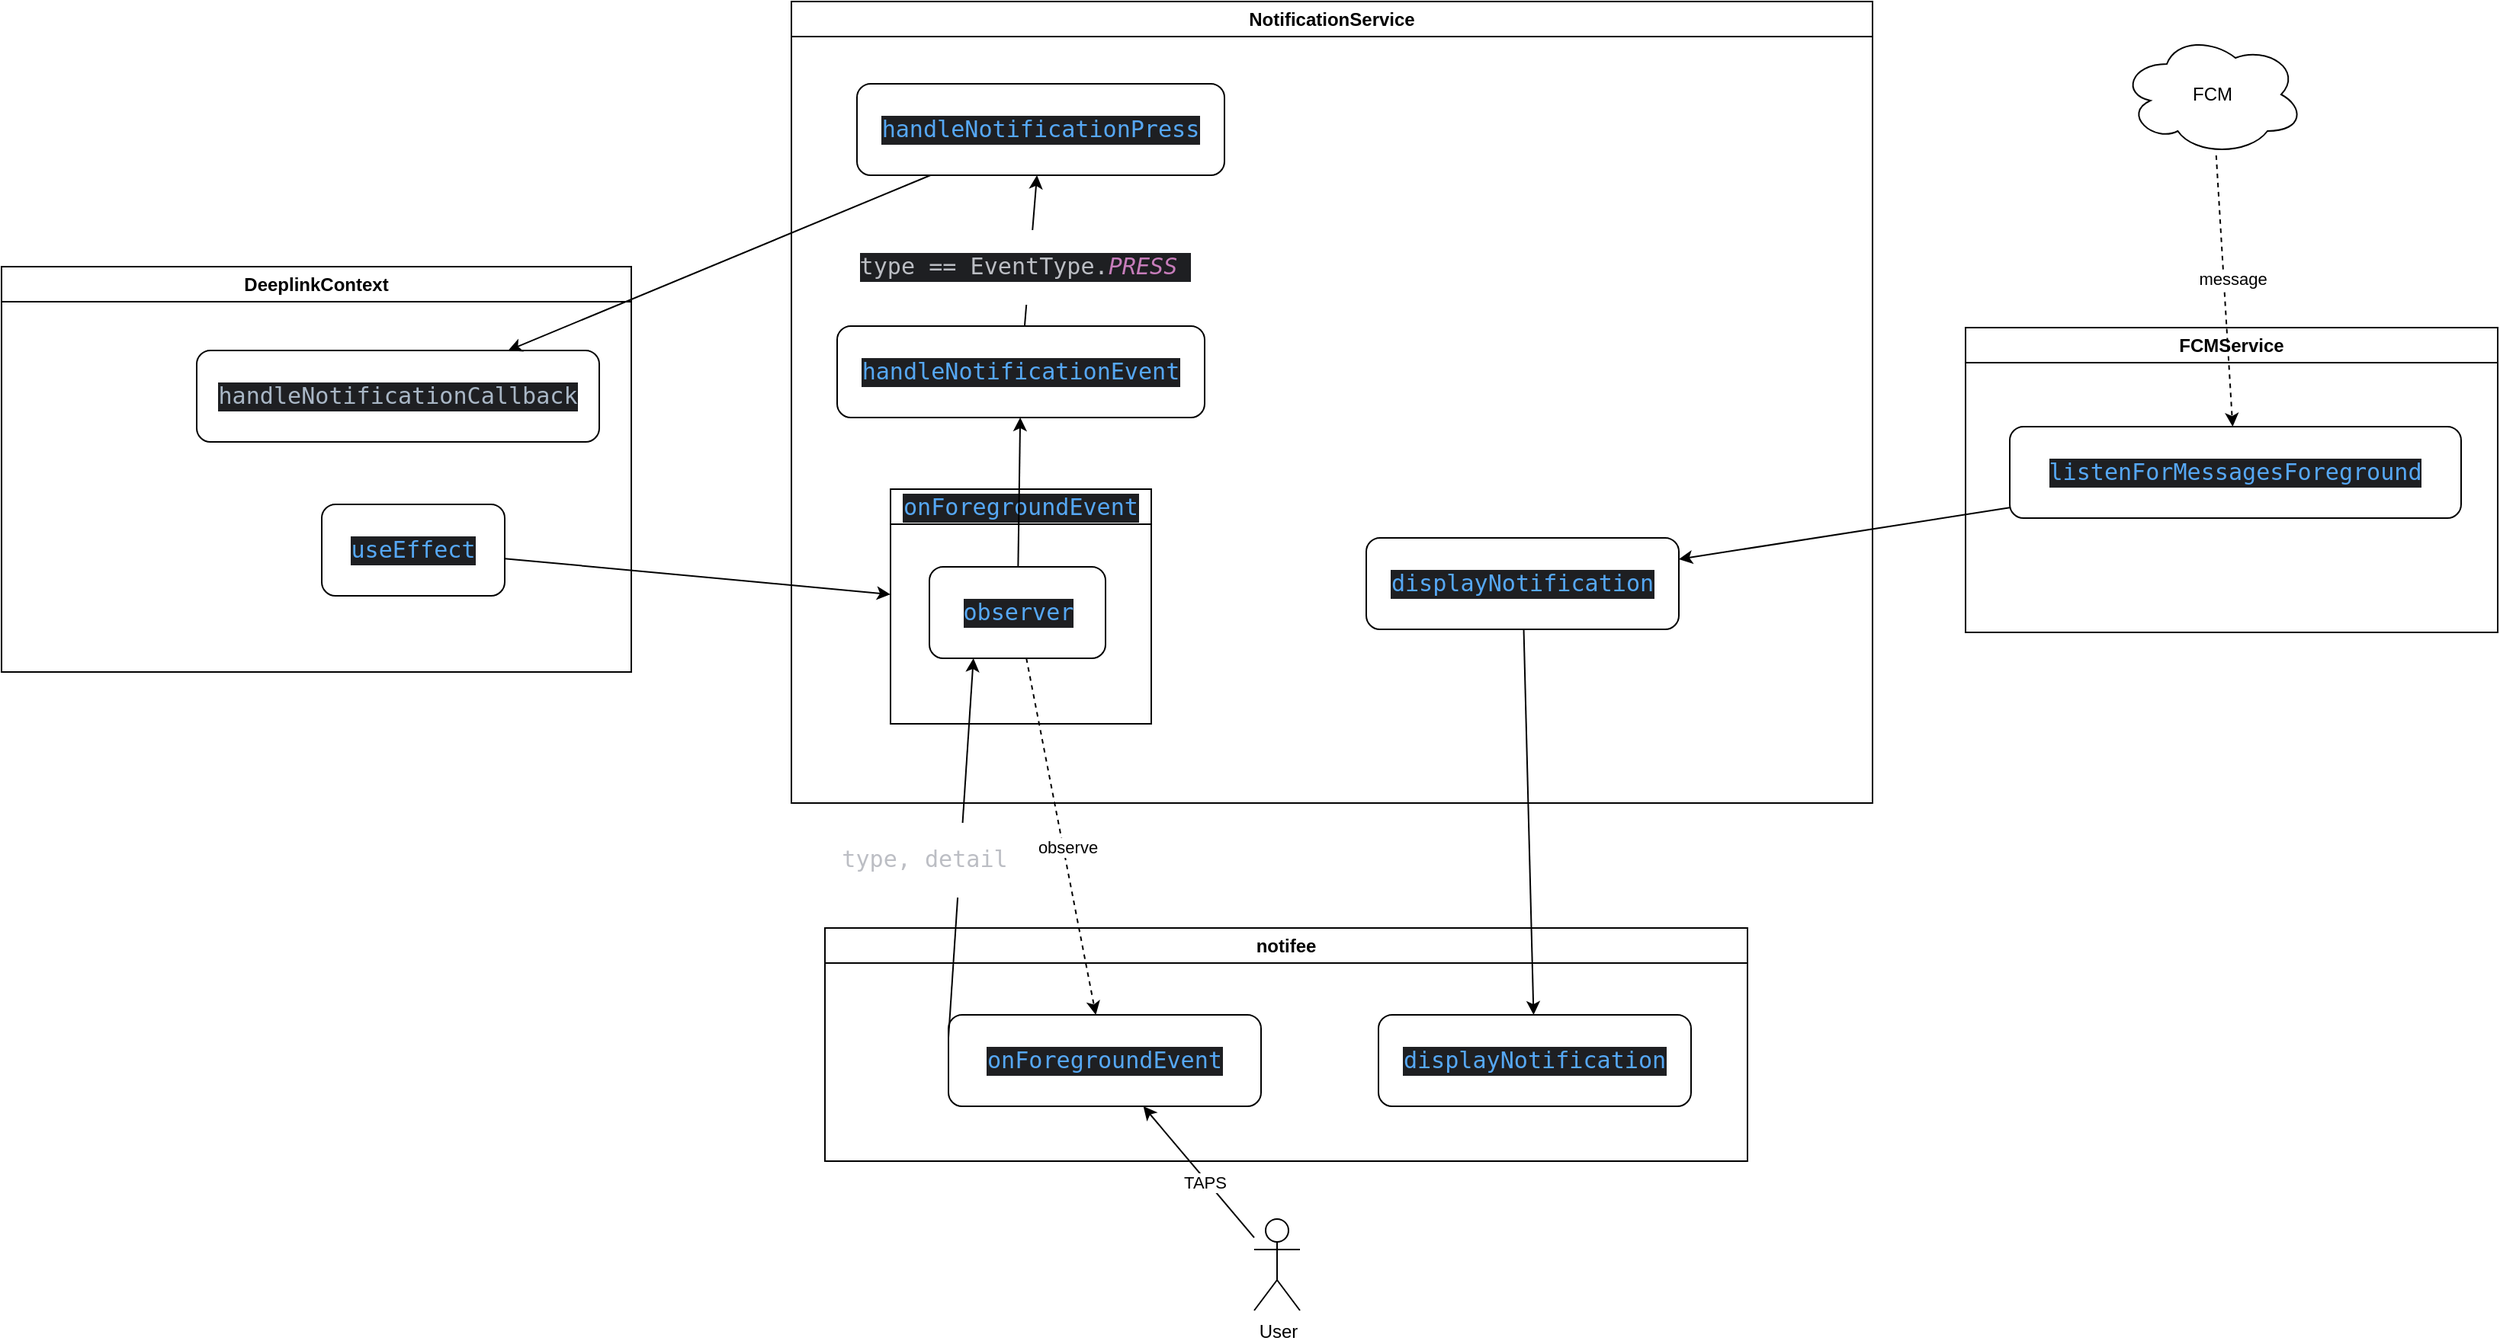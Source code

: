 <mxfile version="20.5.3" type="embed"><diagram id="23iRSUPoRavnBvh4doch" name="Page-1"><mxGraphModel dx="2247" dy="2019" grid="0" gridSize="10" guides="1" tooltips="1" connect="1" arrows="1" fold="1" page="0" pageScale="1" pageWidth="827" pageHeight="1169" math="0" shadow="0"><root><mxCell id="0"/><mxCell id="1" parent="0"/><mxCell id="3" value="NotificationService" style="swimlane;whiteSpace=wrap;html=1;" parent="1" vertex="1"><mxGeometry x="-225" y="-66" width="709" height="526" as="geometry"/></mxCell><mxCell id="5" value="&lt;div style=&quot;background-color:#1e1f22;color:#bcbec4&quot;&gt;&lt;pre style=&quot;font-family:'JetBrains Mono',monospace;font-size:11.3pt;&quot;&gt;&lt;span style=&quot;color:#56a8f5;&quot;&gt;displayNotification&lt;/span&gt;&lt;/pre&gt;&lt;/div&gt;" style="rounded=1;whiteSpace=wrap;html=1;" parent="3" vertex="1"><mxGeometry x="377" y="352" width="205" height="60" as="geometry"/></mxCell><mxCell id="22" value="&lt;pre style=&quot;color: rgb(188, 190, 196); font-size: 11.3pt; font-weight: 400; background-color: rgb(30, 31, 34); font-family: &amp;quot;JetBrains Mono&amp;quot;, monospace;&quot;&gt;&lt;span style=&quot;color: rgb(86, 168, 245);&quot;&gt;onForegroundEvent&lt;/span&gt;&lt;/pre&gt;" style="swimlane;whiteSpace=wrap;html=1;startSize=23;" vertex="1" parent="3"><mxGeometry x="65" y="320" width="171" height="154" as="geometry"/></mxCell><mxCell id="23" value="&lt;div style=&quot;background-color:#1e1f22;color:#bcbec4&quot;&gt;&lt;pre style=&quot;font-family:'JetBrains Mono',monospace;font-size:11.3pt;&quot;&gt;&lt;span style=&quot;color:#56a8f5;&quot;&gt;observer&lt;/span&gt;&lt;/pre&gt;&lt;/div&gt;" style="rounded=1;whiteSpace=wrap;html=1;" vertex="1" parent="22"><mxGeometry x="25.5" y="51" width="115.5" height="60" as="geometry"/></mxCell><mxCell id="29" style="edgeStyle=none;rounded=0;orthogonalLoop=1;jettySize=auto;html=1;" edge="1" parent="3" source="25" target="28"><mxGeometry relative="1" as="geometry"/></mxCell><mxCell id="35" value="&lt;div style=&quot;background-color:#1e1f22;color:#bcbec4&quot;&gt;&lt;pre style=&quot;font-family:'JetBrains Mono',monospace;font-size:11.3pt;&quot;&gt;type == EventType.&lt;span style=&quot;font-size: 11.3pt; color: rgb(199, 125, 187); font-style: italic;&quot;&gt;PRESS&lt;/span&gt; &lt;/pre&gt;&lt;/div&gt;" style="edgeLabel;html=1;align=center;verticalAlign=middle;resizable=0;points=[];" vertex="1" connectable="0" parent="29"><mxGeometry x="-0.238" y="3" relative="1" as="geometry"><mxPoint y="-1" as="offset"/></mxGeometry></mxCell><mxCell id="25" value="&lt;div style=&quot;background-color:#1e1f22;color:#bcbec4&quot;&gt;&lt;pre style=&quot;font-family:'JetBrains Mono',monospace;font-size:11.3pt;&quot;&gt;&lt;div&gt;&lt;pre style=&quot;font-family:'JetBrains Mono',monospace;font-size:11.3pt;&quot;&gt;&lt;span style=&quot;color:#56a8f5;&quot;&gt;handleNotificationEvent&lt;/span&gt;&lt;/pre&gt;&lt;/div&gt;&lt;/pre&gt;&lt;/div&gt;" style="rounded=1;whiteSpace=wrap;html=1;" vertex="1" parent="3"><mxGeometry x="30" y="213" width="241" height="60" as="geometry"/></mxCell><mxCell id="28" value="&lt;div style=&quot;background-color:#1e1f22;color:#bcbec4&quot;&gt;&lt;pre style=&quot;font-family:'JetBrains Mono',monospace;font-size:11.3pt;&quot;&gt;&lt;pre style=&quot;font-family:'JetBrains Mono',monospace;font-size:11.3pt;&quot;&gt;&lt;div&gt;&lt;pre style=&quot;font-family:'JetBrains Mono',monospace;font-size:11.3pt;&quot;&gt;&lt;span style=&quot;color:#56a8f5;&quot;&gt;handleNotificationPress&lt;/span&gt;&lt;/pre&gt;&lt;/div&gt;&lt;/pre&gt;&lt;/pre&gt;&lt;/div&gt;" style="rounded=1;whiteSpace=wrap;html=1;" vertex="1" parent="3"><mxGeometry x="43" y="54" width="241" height="60" as="geometry"/></mxCell><mxCell id="71" style="edgeStyle=none;rounded=0;orthogonalLoop=1;jettySize=auto;html=1;" edge="1" parent="3" source="23" target="25"><mxGeometry relative="1" as="geometry"/></mxCell><mxCell id="4" value="FCMService" style="swimlane;whiteSpace=wrap;html=1;startSize=23;" parent="1" vertex="1"><mxGeometry x="545" y="148" width="349" height="200" as="geometry"/></mxCell><mxCell id="2" value="&lt;div style=&quot;background-color:#1e1f22;color:#bcbec4&quot;&gt;&lt;pre style=&quot;font-family:'JetBrains Mono',monospace;font-size:11.3pt;&quot;&gt;&lt;span style=&quot;color:#56a8f5;&quot;&gt;listenForMessagesForeground&lt;/span&gt;&lt;/pre&gt;&lt;/div&gt;" style="rounded=1;whiteSpace=wrap;html=1;" parent="4" vertex="1"><mxGeometry x="29" y="65" width="296" height="60" as="geometry"/></mxCell><mxCell id="6" value="notifee" style="swimlane;whiteSpace=wrap;html=1;startSize=23;" parent="1" vertex="1"><mxGeometry x="-203" y="542" width="605" height="153" as="geometry"/></mxCell><mxCell id="7" value="&lt;div style=&quot;background-color:#1e1f22;color:#bcbec4&quot;&gt;&lt;pre style=&quot;font-family:'JetBrains Mono',monospace;font-size:11.3pt;&quot;&gt;&lt;span style=&quot;color:#56a8f5;&quot;&gt;displayNotification&lt;/span&gt;&lt;/pre&gt;&lt;/div&gt;" style="rounded=1;whiteSpace=wrap;html=1;" parent="6" vertex="1"><mxGeometry x="363" y="57" width="205" height="60" as="geometry"/></mxCell><mxCell id="19" value="&lt;div style=&quot;background-color:#1e1f22;color:#bcbec4&quot;&gt;&lt;pre style=&quot;font-family:'JetBrains Mono',monospace;font-size:11.3pt;&quot;&gt;&lt;div&gt;&lt;pre style=&quot;font-family:'JetBrains Mono',monospace;font-size:11.3pt;&quot;&gt;&lt;span style=&quot;color:#56a8f5;&quot;&gt;onForegroundEvent&lt;/span&gt;&lt;/pre&gt;&lt;/div&gt;&lt;/pre&gt;&lt;/div&gt;" style="rounded=1;whiteSpace=wrap;html=1;" vertex="1" parent="6"><mxGeometry x="81" y="57" width="205" height="60" as="geometry"/></mxCell><mxCell id="8" style="rounded=0;orthogonalLoop=1;jettySize=auto;html=1;" parent="1" source="5" target="7" edge="1"><mxGeometry relative="1" as="geometry"/></mxCell><mxCell id="10" style="rounded=0;orthogonalLoop=1;jettySize=auto;html=1;dashed=1;" edge="1" parent="1" source="9" target="2"><mxGeometry relative="1" as="geometry"/></mxCell><mxCell id="11" value="message" style="edgeLabel;html=1;align=center;verticalAlign=middle;resizable=0;points=[];" vertex="1" connectable="0" parent="10"><mxGeometry x="-0.085" y="5" relative="1" as="geometry"><mxPoint as="offset"/></mxGeometry></mxCell><mxCell id="9" value="FCM" style="ellipse;shape=cloud;whiteSpace=wrap;html=1;" vertex="1" parent="1"><mxGeometry x="647" y="-45" width="120" height="80" as="geometry"/></mxCell><mxCell id="12" style="edgeStyle=none;rounded=0;orthogonalLoop=1;jettySize=auto;html=1;" edge="1" parent="1" source="2" target="5"><mxGeometry relative="1" as="geometry"/></mxCell><mxCell id="13" value="DeeplinkContext" style="swimlane;whiteSpace=wrap;html=1;" vertex="1" parent="1"><mxGeometry x="-743" y="108" width="413" height="266" as="geometry"/></mxCell><mxCell id="14" value="&lt;div style=&quot;background-color:#1e1f22;color:#bcbec4&quot;&gt;&lt;pre style=&quot;font-family:'JetBrains Mono',monospace;font-size:11.3pt;&quot;&gt;&lt;span style=&quot;color:#56a8f5;&quot;&gt;useEffect&lt;/span&gt;&lt;/pre&gt;&lt;/div&gt;" style="rounded=1;whiteSpace=wrap;html=1;" vertex="1" parent="13"><mxGeometry x="210" y="156" width="120" height="60" as="geometry"/></mxCell><mxCell id="27" value="&lt;div style=&quot;background-color:#1e1f22;color:#bcbec4&quot;&gt;&lt;pre style=&quot;font-family:'JetBrains Mono',monospace;font-size:11.3pt;&quot;&gt;&lt;div&gt;&lt;pre style=&quot;font-family:'JetBrains Mono',monospace;font-size:11.3pt;&quot;&gt;&lt;span style=&quot;color:#a9b7c6;&quot;&gt;handleNotificationCallback&lt;/span&gt;&lt;/pre&gt;&lt;/div&gt;&lt;/pre&gt;&lt;/div&gt;" style="rounded=1;whiteSpace=wrap;html=1;" vertex="1" parent="13"><mxGeometry x="128" y="55" width="264" height="60" as="geometry"/></mxCell><mxCell id="16" style="edgeStyle=none;rounded=0;orthogonalLoop=1;jettySize=auto;html=1;" edge="1" parent="1" source="14" target="22"><mxGeometry relative="1" as="geometry"><mxPoint x="-164" y="187.44" as="targetPoint"/></mxGeometry></mxCell><mxCell id="24" style="edgeStyle=none;rounded=0;orthogonalLoop=1;jettySize=auto;html=1;dashed=1;" edge="1" parent="1" source="23" target="19"><mxGeometry relative="1" as="geometry"/></mxCell><mxCell id="65" value="observe" style="edgeLabel;html=1;align=center;verticalAlign=middle;resizable=0;points=[];" vertex="1" connectable="0" parent="24"><mxGeometry x="0.06" y="3" relative="1" as="geometry"><mxPoint as="offset"/></mxGeometry></mxCell><mxCell id="30" style="edgeStyle=none;rounded=0;orthogonalLoop=1;jettySize=auto;html=1;" edge="1" parent="1" source="28" target="27"><mxGeometry relative="1" as="geometry"/></mxCell><mxCell id="32" style="edgeStyle=none;rounded=0;orthogonalLoop=1;jettySize=auto;html=1;" edge="1" parent="1" source="31" target="19"><mxGeometry relative="1" as="geometry"/></mxCell><mxCell id="33" value="TAPS" style="edgeLabel;html=1;align=center;verticalAlign=middle;resizable=0;points=[];" vertex="1" connectable="0" parent="32"><mxGeometry x="-0.135" y="2" relative="1" as="geometry"><mxPoint as="offset"/></mxGeometry></mxCell><mxCell id="31" value="User" style="shape=umlActor;verticalLabelPosition=bottom;verticalAlign=top;html=1;outlineConnect=0;" vertex="1" parent="1"><mxGeometry x="78.5" y="733" width="30" height="60" as="geometry"/></mxCell><mxCell id="66" style="edgeStyle=none;rounded=0;orthogonalLoop=1;jettySize=auto;html=1;exitX=0;exitY=0.25;exitDx=0;exitDy=0;entryX=0.25;entryY=1;entryDx=0;entryDy=0;" edge="1" parent="1" source="19" target="23"><mxGeometry relative="1" as="geometry"><Array as="points"/></mxGeometry></mxCell><mxCell id="68" value="&lt;pre style=&quot;color: rgb(188, 190, 196); font-family: &amp;quot;JetBrains Mono&amp;quot;, monospace; font-size: 11.3pt;&quot;&gt;type, detail&lt;/pre&gt;" style="edgeLabel;html=1;align=center;verticalAlign=middle;resizable=0;points=[];" vertex="1" connectable="0" parent="66"><mxGeometry x="-0.223" y="-3" relative="1" as="geometry"><mxPoint x="-26" y="-21" as="offset"/></mxGeometry></mxCell></root></mxGraphModel></diagram></mxfile>